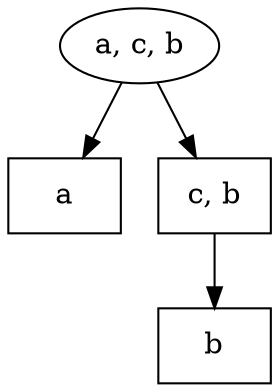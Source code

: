 // None
digraph {
	0 [label="a, c, b"]
	1 [label="a",shape=box]
	2 [label="c, b",shape=box]
	3 [label="b",shape=box]
	0 -> 1 []
	0 -> 2 []
	2 -> 3 []
}
